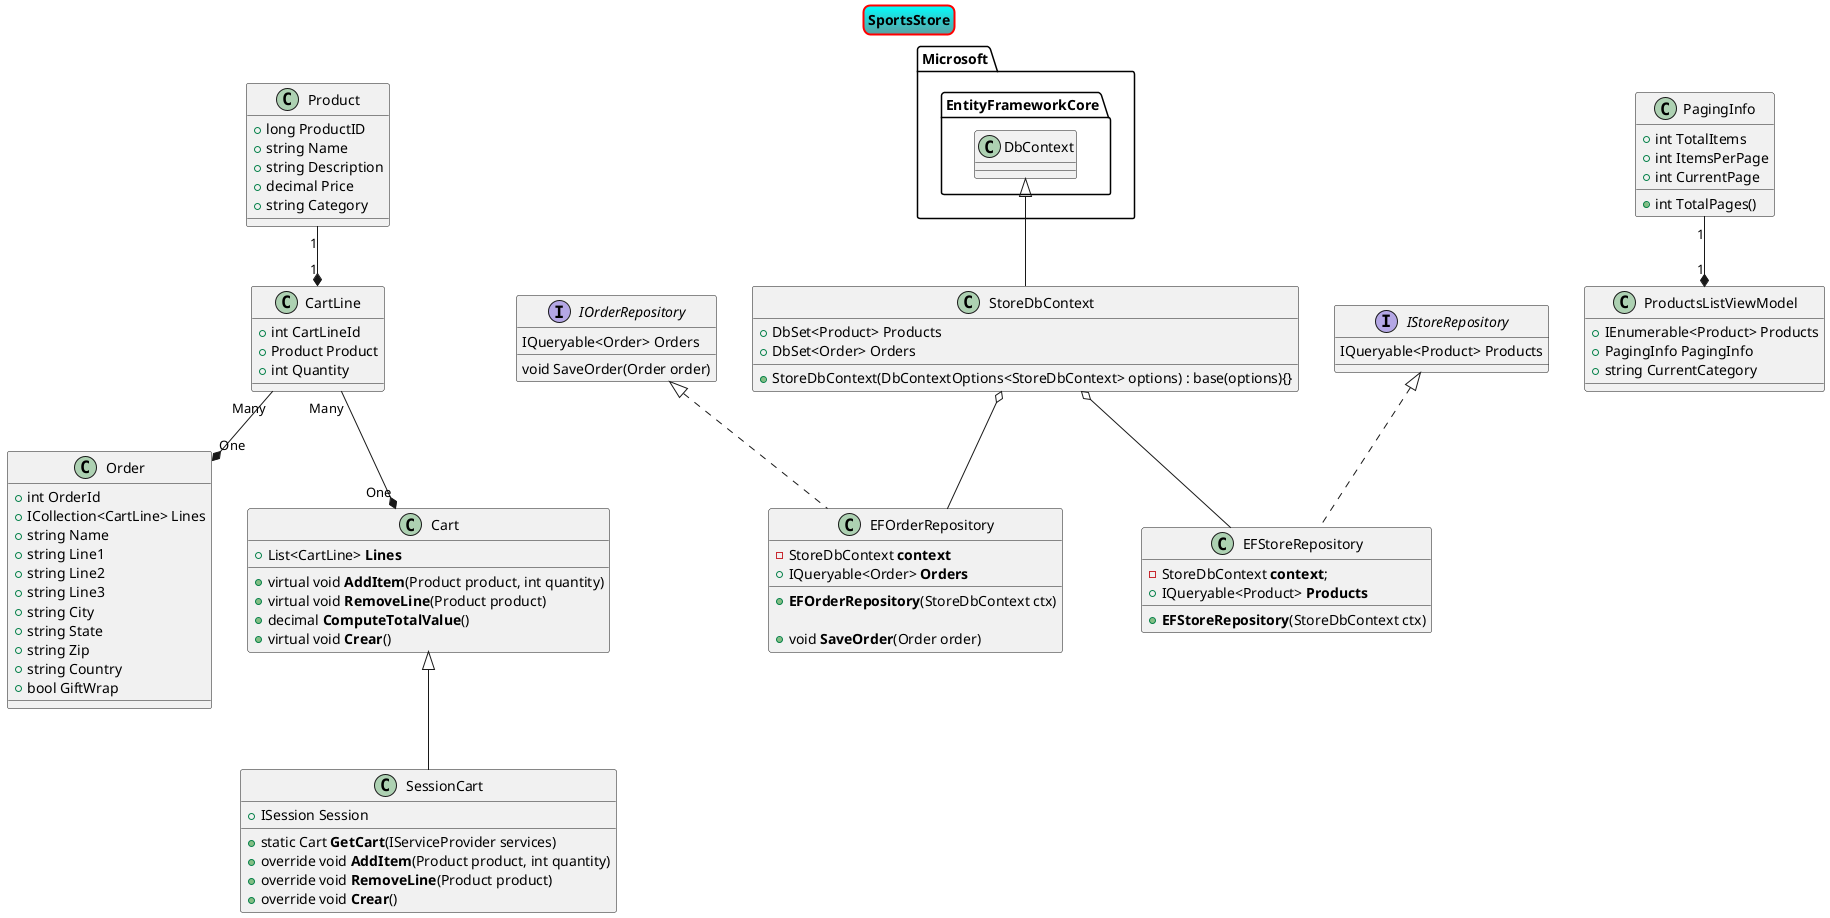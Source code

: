 @startuml SportsStore

skinparam titleBorderRoundCorner 15
skinparam titleBorderThickness 2
skinparam titleBorderColor red
skinparam titleBackgroundColor Aqua-CadetBlue

title SportsStore

class Product {
    + long ProductID
    + string Name
    + string Description
    + decimal Price
    + string Category
}

class Order {
    + int OrderId
    + ICollection<CartLine> Lines
    + string Name
    + string Line1
    + string Line2
    + string Line3
    + string City
    + string State
    + string Zip
    + string Country
    + bool GiftWrap
}

CartLine "Many" --* "One" Order
'Cart -- Order : Lines

class CartLine
{
    + int CartLineId
    + Product Product
    + int Quantity
}

Product "1" --* "1" CartLine 

class Cart
{
    + List<CartLine> <b>Lines</b>
    + virtual void <b>AddItem</b>(Product product, int quantity)
    + virtual void <b>RemoveLine</b>(Product product)
    + decimal <b>ComputeTotalValue</b>()
    + virtual void <b>Crear</b>()
}

class SessionCart
{
    + ISession Session
    + static Cart <b>GetCart</b>(IServiceProvider services)
    + override void <b>AddItem</b>(Product product, int quantity)
    + override void <b>RemoveLine</b>(Product product)
    + override void <b>Crear</b>()
}

Cart <|-- SessionCart
CartLine "Many" --* "One" Cart

class StoreDbContext
{
    + StoreDbContext(DbContextOptions<StoreDbContext> options) : base(options){}
    + DbSet<Product> Products
    + DbSet<Order> Orders
}

Microsoft.EntityFrameworkCore.DbContext <|-- StoreDbContext

interface IOrderRepository
{
    IQueryable<Order> Orders 
    void SaveOrder(Order order)
}

class EFOrderRepository
{
    - StoreDbContext <b>context</b>
    + IQueryable<Order> <b>Orders</b>
    + <b>EFOrderRepository</b>(StoreDbContext ctx)
    
    + void <b>SaveOrder</b>(Order order)
}
IOrderRepository <|.. EFOrderRepository
StoreDbContext o-- EFOrderRepository

interface IStoreRepository
{
    IQueryable<Product> Products
}

class EFStoreRepository
{
    - StoreDbContext <b>context</b>;
    + <b>EFStoreRepository</b>(StoreDbContext ctx)
    + IQueryable<Product> <b>Products</b>
}
IStoreRepository <|.. EFStoreRepository
StoreDbContext o-- EFStoreRepository

class PagingInfo
{
    + int TotalItems
    + int ItemsPerPage
    + int CurrentPage
    + int TotalPages()
}

class ProductsListViewModel
{
    + IEnumerable<Product> Products
    + PagingInfo PagingInfo 
    + string CurrentCategory 
}

PagingInfo "1" --* "1" ProductsListViewModel

@end SportsStore